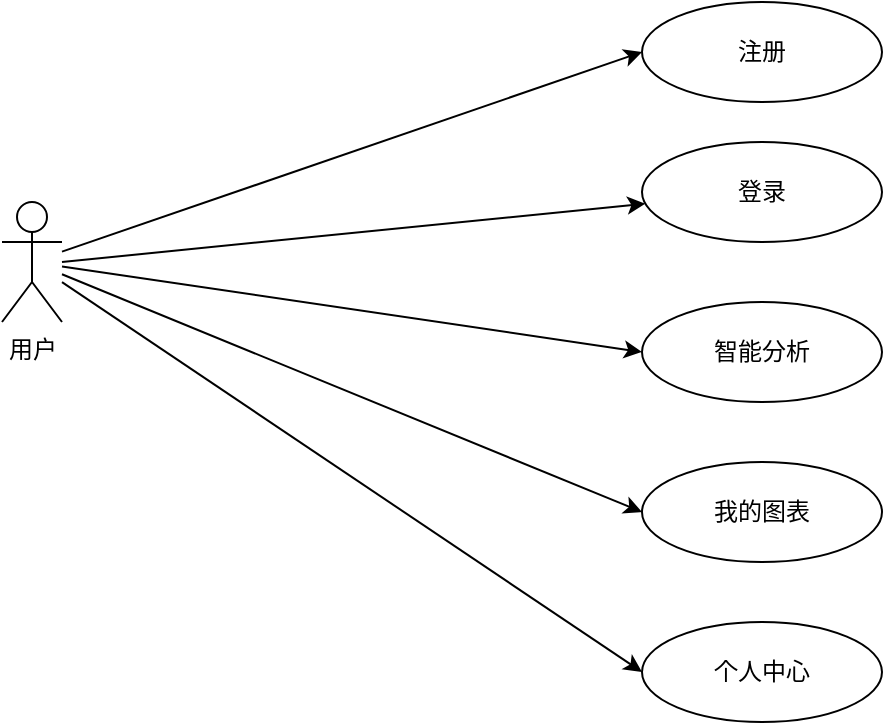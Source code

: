 <mxfile version="24.2.0" type="github">
  <diagram name="第 1 页" id="JXuiiCAwv4rwSz_7Wjib">
    <mxGraphModel dx="1434" dy="764" grid="1" gridSize="10" guides="1" tooltips="1" connect="1" arrows="1" fold="1" page="1" pageScale="1" pageWidth="827" pageHeight="1169" math="0" shadow="0">
      <root>
        <mxCell id="0" />
        <mxCell id="1" parent="0" />
        <mxCell id="ahia5WPpnmb1Q_cY_QIW-12" style="rounded=0;orthogonalLoop=1;jettySize=auto;html=1;entryX=0;entryY=0.5;entryDx=0;entryDy=0;" edge="1" parent="1" source="ahia5WPpnmb1Q_cY_QIW-1" target="ahia5WPpnmb1Q_cY_QIW-4">
          <mxGeometry relative="1" as="geometry" />
        </mxCell>
        <mxCell id="ahia5WPpnmb1Q_cY_QIW-13" style="rounded=0;orthogonalLoop=1;jettySize=auto;html=1;" edge="1" parent="1" target="ahia5WPpnmb1Q_cY_QIW-6">
          <mxGeometry relative="1" as="geometry">
            <mxPoint x="160" y="300" as="targetPoint" />
            <mxPoint x="110" y="300" as="sourcePoint" />
          </mxGeometry>
        </mxCell>
        <mxCell id="ahia5WPpnmb1Q_cY_QIW-1" value="用户" style="shape=umlActor;verticalLabelPosition=bottom;verticalAlign=top;outlineConnect=0;html=1;labelPosition=center;align=center;" vertex="1" parent="1">
          <mxGeometry x="80" y="270" width="30" height="60" as="geometry" />
        </mxCell>
        <mxCell id="ahia5WPpnmb1Q_cY_QIW-4" value="" style="ellipse;whiteSpace=wrap;html=1;" vertex="1" parent="1">
          <mxGeometry x="400" y="170" width="120" height="50" as="geometry" />
        </mxCell>
        <mxCell id="ahia5WPpnmb1Q_cY_QIW-5" value="注册" style="text;html=1;align=center;verticalAlign=middle;whiteSpace=wrap;rounded=0;" vertex="1" parent="1">
          <mxGeometry x="430" y="180" width="60" height="30" as="geometry" />
        </mxCell>
        <mxCell id="ahia5WPpnmb1Q_cY_QIW-6" value="" style="ellipse;whiteSpace=wrap;html=1;" vertex="1" parent="1">
          <mxGeometry x="400" y="240" width="120" height="50" as="geometry" />
        </mxCell>
        <mxCell id="ahia5WPpnmb1Q_cY_QIW-7" value="登录" style="text;html=1;align=center;verticalAlign=middle;whiteSpace=wrap;rounded=0;" vertex="1" parent="1">
          <mxGeometry x="430" y="250" width="60" height="30" as="geometry" />
        </mxCell>
        <mxCell id="ahia5WPpnmb1Q_cY_QIW-8" value="智能分析" style="ellipse;whiteSpace=wrap;html=1;" vertex="1" parent="1">
          <mxGeometry x="400" y="320" width="120" height="50" as="geometry" />
        </mxCell>
        <mxCell id="ahia5WPpnmb1Q_cY_QIW-10" value="" style="ellipse;whiteSpace=wrap;html=1;" vertex="1" parent="1">
          <mxGeometry x="400" y="400" width="120" height="50" as="geometry" />
        </mxCell>
        <mxCell id="ahia5WPpnmb1Q_cY_QIW-11" value="我的图表" style="text;html=1;align=center;verticalAlign=middle;whiteSpace=wrap;rounded=0;" vertex="1" parent="1">
          <mxGeometry x="430" y="410" width="60" height="30" as="geometry" />
        </mxCell>
        <mxCell id="ahia5WPpnmb1Q_cY_QIW-14" style="rounded=0;orthogonalLoop=1;jettySize=auto;html=1;entryX=0;entryY=0.5;entryDx=0;entryDy=0;" edge="1" parent="1" source="ahia5WPpnmb1Q_cY_QIW-1" target="ahia5WPpnmb1Q_cY_QIW-8">
          <mxGeometry relative="1" as="geometry">
            <mxPoint x="380" y="340" as="targetPoint" />
            <mxPoint x="120" y="309" as="sourcePoint" />
          </mxGeometry>
        </mxCell>
        <mxCell id="ahia5WPpnmb1Q_cY_QIW-15" style="rounded=0;orthogonalLoop=1;jettySize=auto;html=1;entryX=0;entryY=0.5;entryDx=0;entryDy=0;" edge="1" parent="1" source="ahia5WPpnmb1Q_cY_QIW-1" target="ahia5WPpnmb1Q_cY_QIW-10">
          <mxGeometry relative="1" as="geometry">
            <mxPoint x="390" y="350" as="targetPoint" />
            <mxPoint x="130" y="319" as="sourcePoint" />
          </mxGeometry>
        </mxCell>
        <mxCell id="ahia5WPpnmb1Q_cY_QIW-16" style="rounded=0;orthogonalLoop=1;jettySize=auto;html=1;entryX=0;entryY=0.5;entryDx=0;entryDy=0;" edge="1" parent="1" target="ahia5WPpnmb1Q_cY_QIW-17" source="ahia5WPpnmb1Q_cY_QIW-1">
          <mxGeometry relative="1" as="geometry">
            <mxPoint x="100" y="624" as="sourcePoint" />
          </mxGeometry>
        </mxCell>
        <mxCell id="ahia5WPpnmb1Q_cY_QIW-17" value="" style="ellipse;whiteSpace=wrap;html=1;" vertex="1" parent="1">
          <mxGeometry x="400" y="480" width="120" height="50" as="geometry" />
        </mxCell>
        <mxCell id="ahia5WPpnmb1Q_cY_QIW-18" value="个人中心" style="text;html=1;align=center;verticalAlign=middle;whiteSpace=wrap;rounded=0;" vertex="1" parent="1">
          <mxGeometry x="430" y="490" width="60" height="30" as="geometry" />
        </mxCell>
      </root>
    </mxGraphModel>
  </diagram>
</mxfile>

